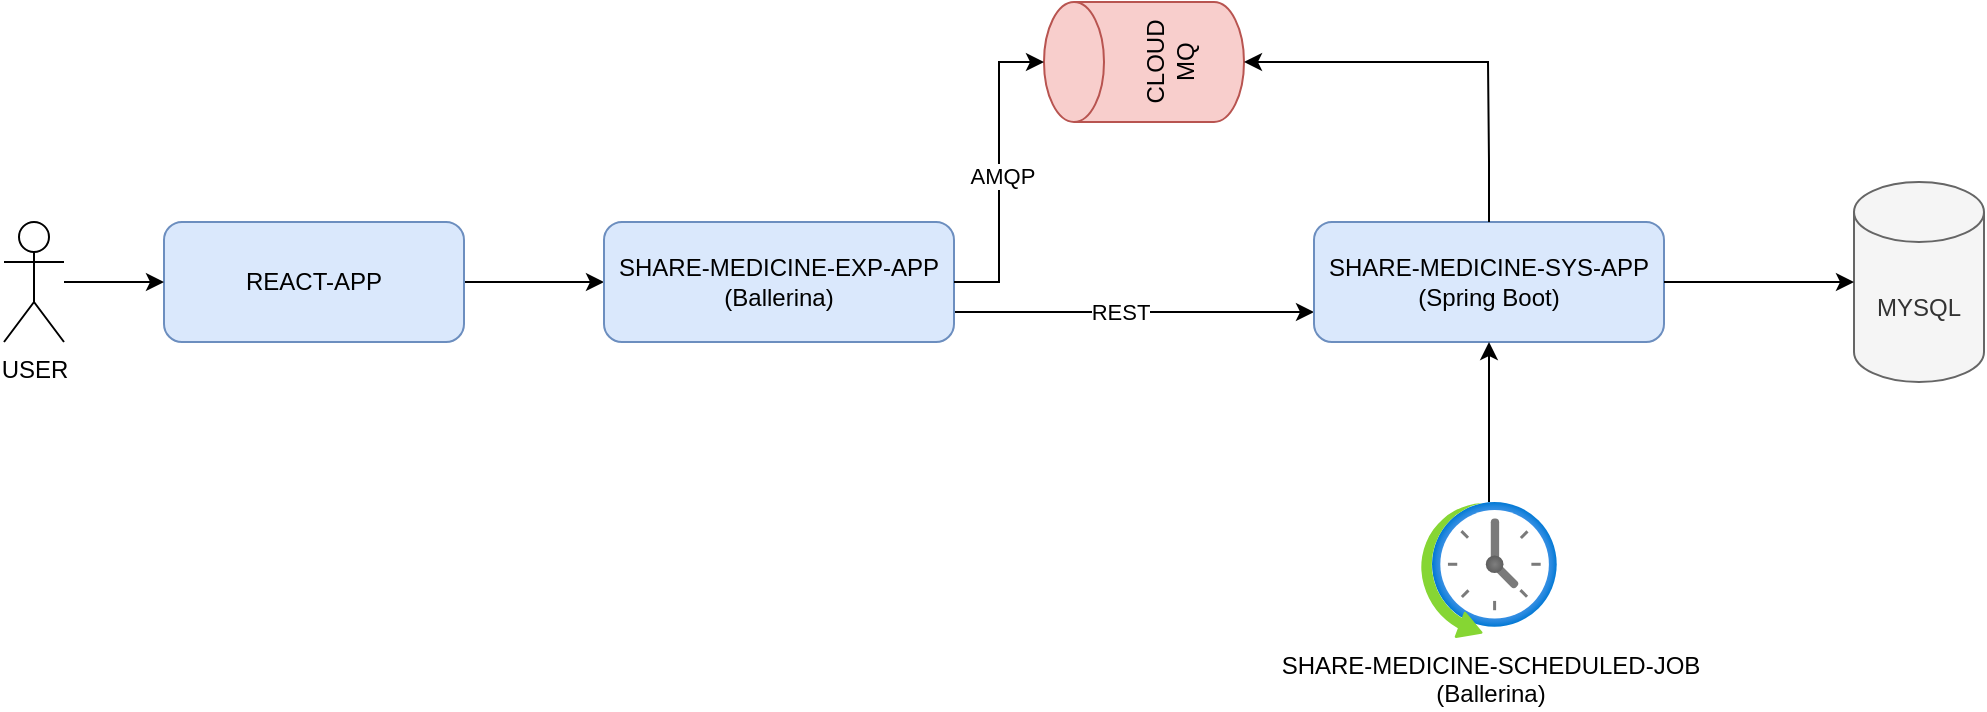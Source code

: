 <mxfile version="24.0.7" type="device">
  <diagram name="Architecture" id="oXrhc7camrNVJeHjW95m">
    <mxGraphModel dx="1991" dy="435" grid="1" gridSize="10" guides="1" tooltips="1" connect="1" arrows="1" fold="1" page="1" pageScale="1" pageWidth="850" pageHeight="1100" math="0" shadow="0">
      <root>
        <mxCell id="0" />
        <mxCell id="1" parent="0" />
        <mxCell id="o5ErhMVAs3C5SvniwYYI-7" style="edgeStyle=orthogonalEdgeStyle;rounded=0;orthogonalLoop=1;jettySize=auto;html=1;" edge="1" parent="1" source="o5ErhMVAs3C5SvniwYYI-1" target="o5ErhMVAs3C5SvniwYYI-2">
          <mxGeometry relative="1" as="geometry" />
        </mxCell>
        <mxCell id="o5ErhMVAs3C5SvniwYYI-1" value="REACT-APP" style="rounded=1;whiteSpace=wrap;html=1;fillColor=#dae8fc;strokeColor=#6c8ebf;" vertex="1" parent="1">
          <mxGeometry y="310" width="150" height="60" as="geometry" />
        </mxCell>
        <mxCell id="o5ErhMVAs3C5SvniwYYI-19" style="edgeStyle=orthogonalEdgeStyle;rounded=0;orthogonalLoop=1;jettySize=auto;html=1;exitX=1;exitY=0.75;exitDx=0;exitDy=0;entryX=0;entryY=0.75;entryDx=0;entryDy=0;" edge="1" parent="1" source="o5ErhMVAs3C5SvniwYYI-2" target="o5ErhMVAs3C5SvniwYYI-3">
          <mxGeometry relative="1" as="geometry" />
        </mxCell>
        <mxCell id="o5ErhMVAs3C5SvniwYYI-21" value="REST" style="edgeLabel;html=1;align=center;verticalAlign=middle;resizable=0;points=[];" vertex="1" connectable="0" parent="o5ErhMVAs3C5SvniwYYI-19">
          <mxGeometry x="-0.076" relative="1" as="geometry">
            <mxPoint as="offset" />
          </mxGeometry>
        </mxCell>
        <mxCell id="o5ErhMVAs3C5SvniwYYI-2" value="SHARE-MEDICINE-EXP-APP&lt;div&gt;(Ballerina)&lt;/div&gt;" style="rounded=1;whiteSpace=wrap;html=1;fillColor=#dae8fc;strokeColor=#6c8ebf;" vertex="1" parent="1">
          <mxGeometry x="220" y="310" width="175" height="60" as="geometry" />
        </mxCell>
        <mxCell id="o5ErhMVAs3C5SvniwYYI-3" value="SHARE-MEDICINE-SYS-APP&lt;div&gt;(Spring Boot)&lt;/div&gt;" style="rounded=1;whiteSpace=wrap;html=1;fillColor=#dae8fc;strokeColor=#6c8ebf;" vertex="1" parent="1">
          <mxGeometry x="575" y="310" width="175" height="60" as="geometry" />
        </mxCell>
        <mxCell id="o5ErhMVAs3C5SvniwYYI-12" style="edgeStyle=orthogonalEdgeStyle;rounded=0;orthogonalLoop=1;jettySize=auto;html=1;entryX=0.5;entryY=1;entryDx=0;entryDy=0;" edge="1" parent="1" source="o5ErhMVAs3C5SvniwYYI-4" target="o5ErhMVAs3C5SvniwYYI-3">
          <mxGeometry relative="1" as="geometry" />
        </mxCell>
        <mxCell id="o5ErhMVAs3C5SvniwYYI-4" value="SHARE-MEDICINE-SCHEDULED-JOB&lt;div&gt;(Ballerina)&lt;/div&gt;" style="image;aspect=fixed;html=1;points=[];align=center;fontSize=12;image=img/lib/azure2/general/Scheduler.svg;" vertex="1" parent="1">
          <mxGeometry x="628.5" y="450" width="68" height="68" as="geometry" />
        </mxCell>
        <mxCell id="o5ErhMVAs3C5SvniwYYI-5" value="CLOUD&lt;div&gt;MQ&lt;/div&gt;" style="shape=cylinder3;whiteSpace=wrap;html=1;boundedLbl=1;backgroundOutline=1;size=15;rotation=-90;fillColor=#f8cecc;strokeColor=#b85450;" vertex="1" parent="1">
          <mxGeometry x="460" y="180" width="60" height="100" as="geometry" />
        </mxCell>
        <mxCell id="o5ErhMVAs3C5SvniwYYI-6" value="MYSQL" style="shape=cylinder3;whiteSpace=wrap;html=1;boundedLbl=1;backgroundOutline=1;size=15;rotation=0;fillColor=#f5f5f5;fontColor=#333333;strokeColor=#666666;" vertex="1" parent="1">
          <mxGeometry x="845" y="290" width="65" height="100" as="geometry" />
        </mxCell>
        <mxCell id="o5ErhMVAs3C5SvniwYYI-8" style="edgeStyle=orthogonalEdgeStyle;rounded=0;orthogonalLoop=1;jettySize=auto;html=1;entryX=0.5;entryY=0;entryDx=0;entryDy=0;entryPerimeter=0;" edge="1" parent="1" source="o5ErhMVAs3C5SvniwYYI-2" target="o5ErhMVAs3C5SvniwYYI-5">
          <mxGeometry relative="1" as="geometry" />
        </mxCell>
        <mxCell id="o5ErhMVAs3C5SvniwYYI-20" value="AMQP" style="edgeLabel;html=1;align=center;verticalAlign=middle;resizable=0;points=[];" vertex="1" connectable="0" parent="o5ErhMVAs3C5SvniwYYI-8">
          <mxGeometry x="-0.022" y="-1" relative="1" as="geometry">
            <mxPoint as="offset" />
          </mxGeometry>
        </mxCell>
        <mxCell id="o5ErhMVAs3C5SvniwYYI-11" style="edgeStyle=orthogonalEdgeStyle;rounded=0;orthogonalLoop=1;jettySize=auto;html=1;entryX=0;entryY=0.5;entryDx=0;entryDy=0;entryPerimeter=0;" edge="1" parent="1" source="o5ErhMVAs3C5SvniwYYI-3" target="o5ErhMVAs3C5SvniwYYI-6">
          <mxGeometry relative="1" as="geometry" />
        </mxCell>
        <mxCell id="o5ErhMVAs3C5SvniwYYI-14" style="edgeStyle=orthogonalEdgeStyle;rounded=0;orthogonalLoop=1;jettySize=auto;html=1;" edge="1" parent="1" source="o5ErhMVAs3C5SvniwYYI-13" target="o5ErhMVAs3C5SvniwYYI-1">
          <mxGeometry relative="1" as="geometry" />
        </mxCell>
        <mxCell id="o5ErhMVAs3C5SvniwYYI-13" value="USER" style="shape=umlActor;verticalLabelPosition=bottom;verticalAlign=top;html=1;outlineConnect=0;" vertex="1" parent="1">
          <mxGeometry x="-80" y="310" width="30" height="60" as="geometry" />
        </mxCell>
        <mxCell id="o5ErhMVAs3C5SvniwYYI-18" style="edgeStyle=orthogonalEdgeStyle;rounded=0;orthogonalLoop=1;jettySize=auto;html=1;entryX=0.5;entryY=1;entryDx=0;entryDy=0;entryPerimeter=0;" edge="1" parent="1" source="o5ErhMVAs3C5SvniwYYI-3" target="o5ErhMVAs3C5SvniwYYI-5">
          <mxGeometry relative="1" as="geometry">
            <Array as="points">
              <mxPoint x="662" y="280" />
              <mxPoint x="662" y="230" />
            </Array>
          </mxGeometry>
        </mxCell>
      </root>
    </mxGraphModel>
  </diagram>
</mxfile>
